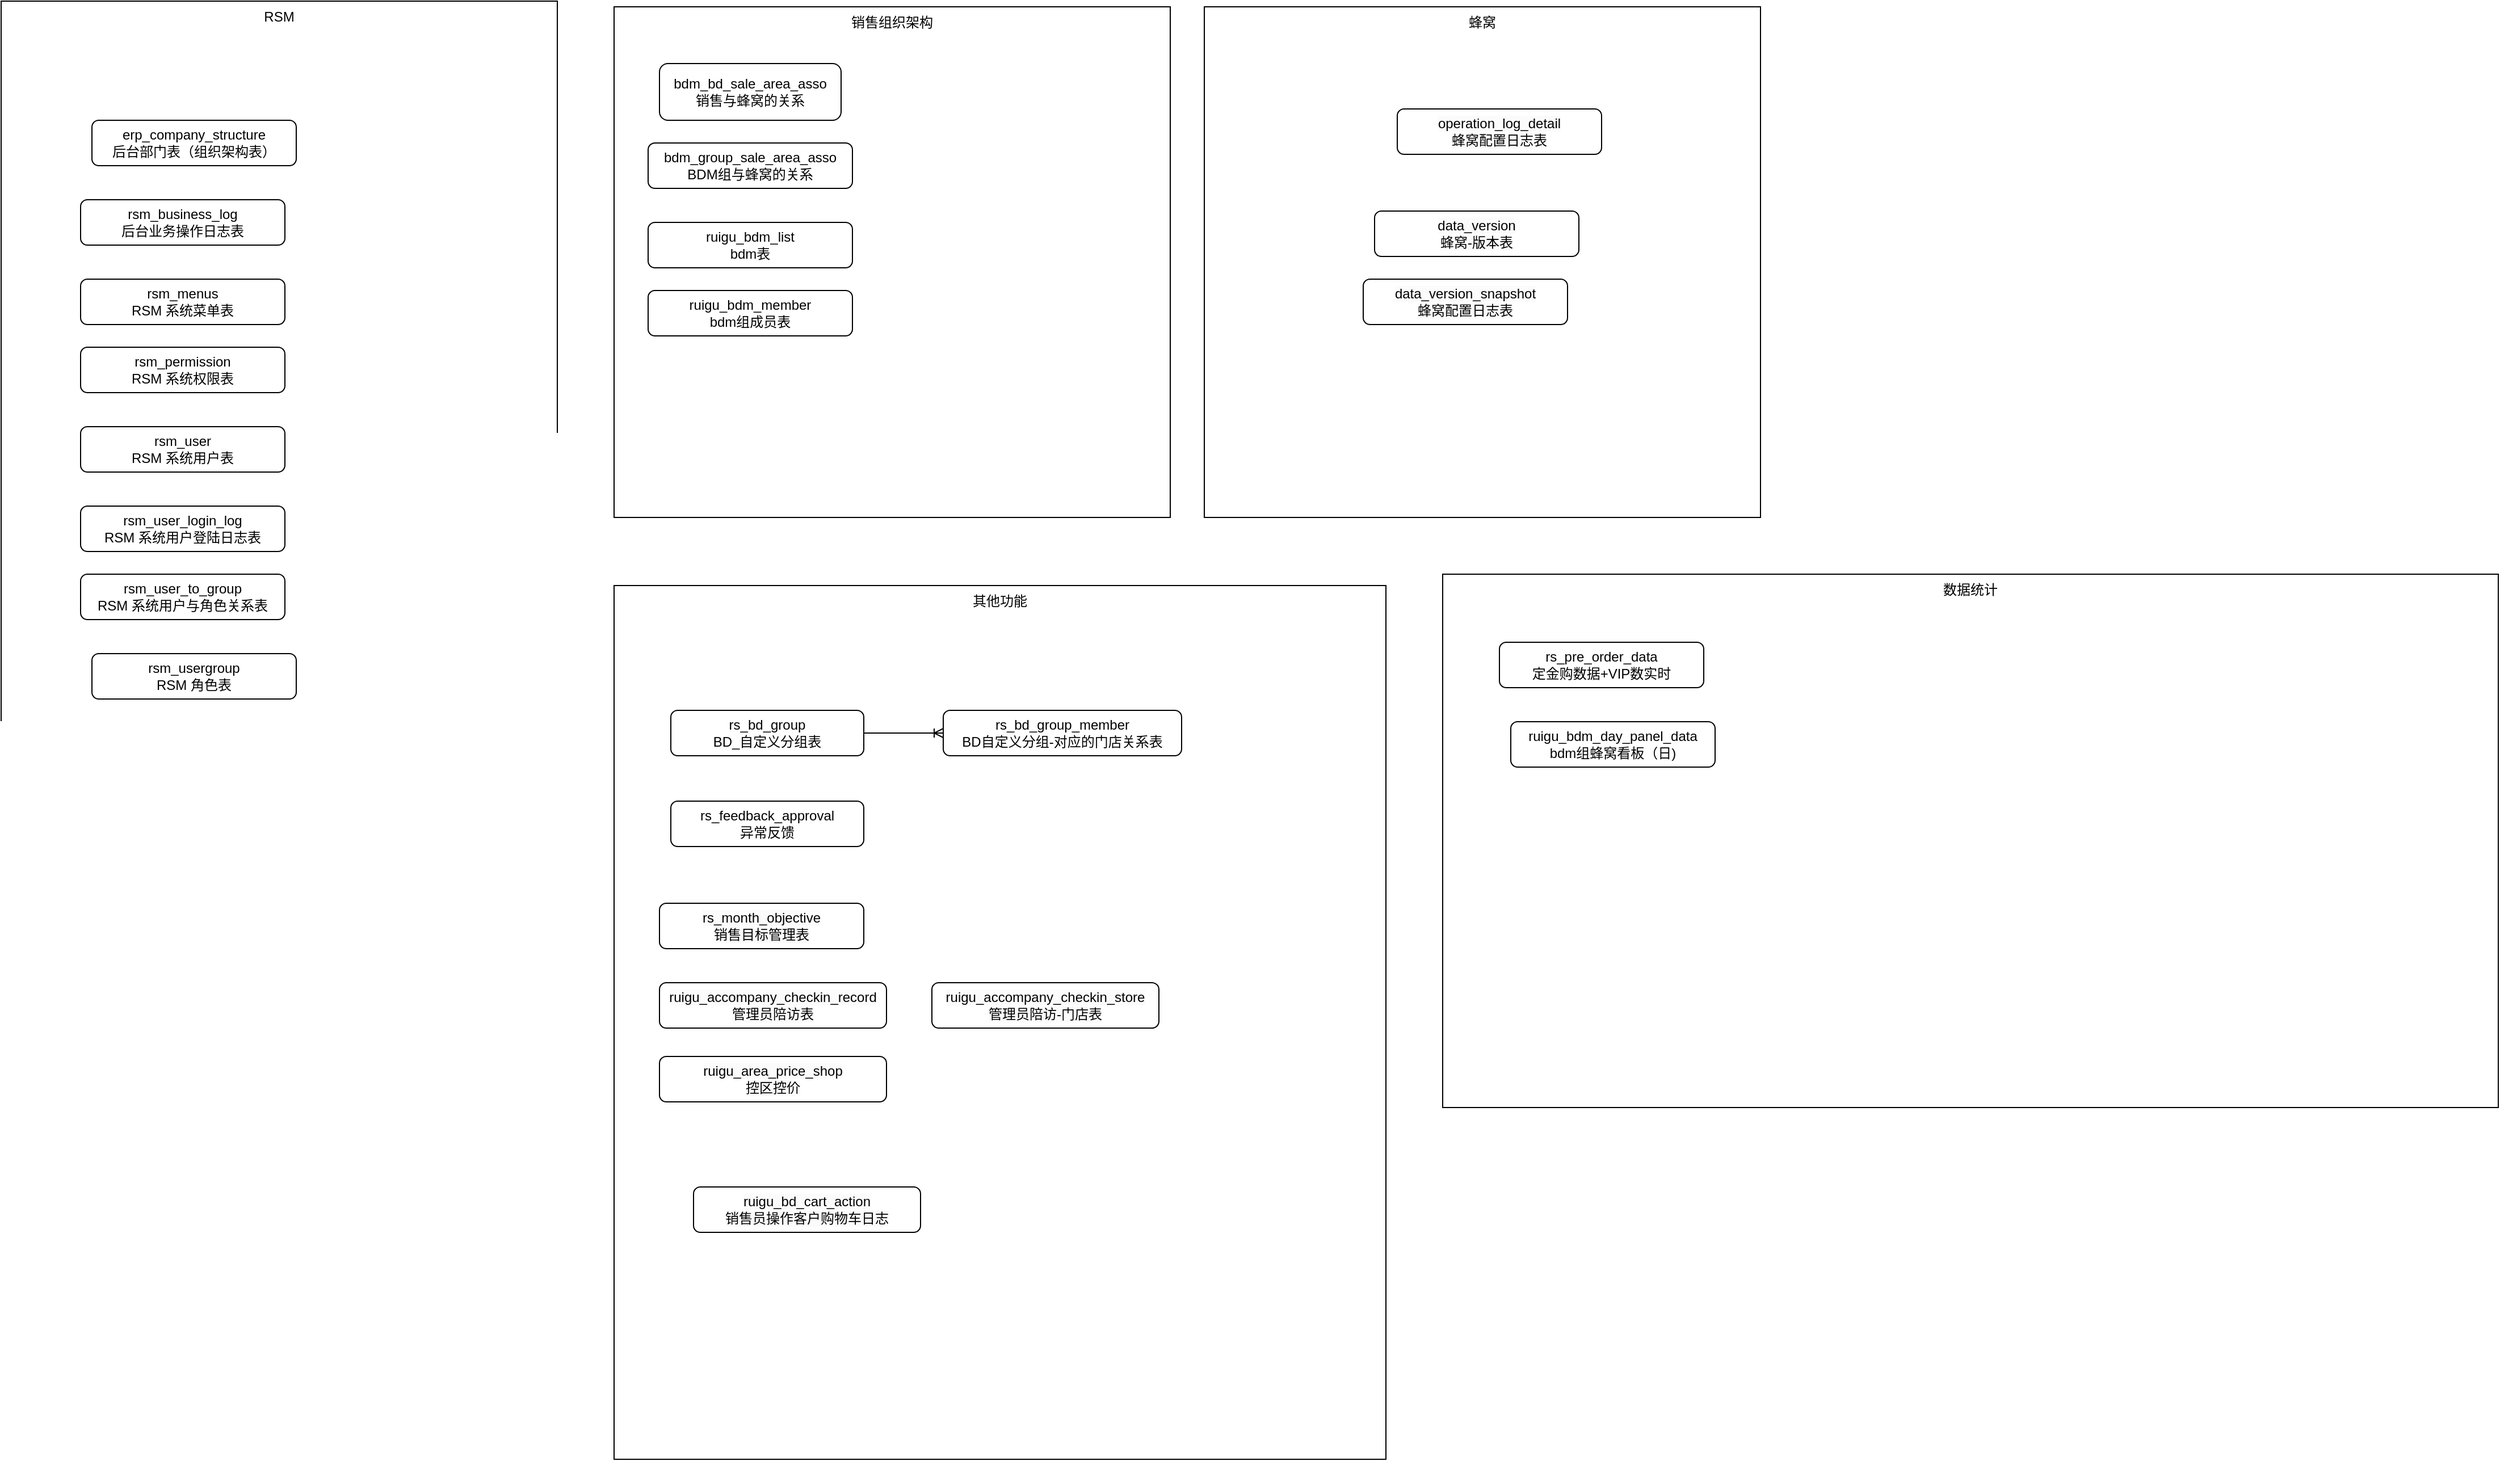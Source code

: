 <mxfile version="24.7.7">
  <diagram id="R2lEEEUBdFMjLlhIrx00" name="Page-1">
    <mxGraphModel dx="1272" dy="2130" grid="1" gridSize="10" guides="1" tooltips="1" connect="1" arrows="1" fold="1" page="1" pageScale="1" pageWidth="850" pageHeight="1100" math="0" shadow="0" extFonts="Permanent Marker^https://fonts.googleapis.com/css?family=Permanent+Marker">
      <root>
        <mxCell id="0" />
        <mxCell id="1" parent="0" />
        <mxCell id="voOGj-463A1Rn_cRMt4_-20" value="RSM" style="rounded=0;whiteSpace=wrap;html=1;verticalAlign=top;" parent="1" vertex="1">
          <mxGeometry x="20" y="-255" width="490" height="930" as="geometry" />
        </mxCell>
        <mxCell id="voOGj-463A1Rn_cRMt4_-18" value="蜂窝" style="rounded=0;whiteSpace=wrap;html=1;verticalAlign=top;" parent="1" vertex="1">
          <mxGeometry x="1080" y="-250" width="490" height="450" as="geometry" />
        </mxCell>
        <mxCell id="voOGj-463A1Rn_cRMt4_-17" value="销售组织架构" style="rounded=0;whiteSpace=wrap;html=1;verticalAlign=top;" parent="1" vertex="1">
          <mxGeometry x="560" y="-250" width="490" height="450" as="geometry" />
        </mxCell>
        <mxCell id="voOGj-463A1Rn_cRMt4_-10" value="其他功能" style="rounded=0;whiteSpace=wrap;html=1;verticalAlign=top;" parent="1" vertex="1">
          <mxGeometry x="560" y="260" width="680" height="770" as="geometry" />
        </mxCell>
        <mxCell id="pBtrlKyEKU45YTtjNklL-4" value="bdm_bd_sale_area_asso&lt;br&gt;销售与蜂窝的关系" style="rounded=1;whiteSpace=wrap;html=1;" parent="1" vertex="1">
          <mxGeometry x="600" y="-200" width="160" height="50" as="geometry" />
        </mxCell>
        <mxCell id="pBtrlKyEKU45YTtjNklL-7" value="bdm_group_sale_area_asso&lt;br&gt;BDM组与蜂窝的关系" style="rounded=1;whiteSpace=wrap;html=1;" parent="1" vertex="1">
          <mxGeometry x="590" y="-130" width="180" height="40" as="geometry" />
        </mxCell>
        <mxCell id="pBtrlKyEKU45YTtjNklL-8" value="erp_company_structure&lt;br&gt;后台部门表（组织架构表）" style="rounded=1;whiteSpace=wrap;html=1;" parent="1" vertex="1">
          <mxGeometry x="100" y="-150" width="180" height="40" as="geometry" />
        </mxCell>
        <mxCell id="voOGj-463A1Rn_cRMt4_-2" value="&lt;span style=&quot;color: rgb(0, 0, 0); font-family: Helvetica; font-size: 12px; font-style: normal; font-variant-ligatures: normal; font-variant-caps: normal; font-weight: 400; letter-spacing: normal; orphans: 2; text-align: left; text-indent: 0px; text-transform: none; widows: 2; word-spacing: 0px; -webkit-text-stroke-width: 0px; white-space: normal; background-color: rgb(251, 251, 251); text-decoration-thickness: initial; text-decoration-style: initial; text-decoration-color: initial; display: inline !important; float: none;&quot;&gt;operation_log_detail&lt;br&gt;蜂窝配置日志表&lt;/span&gt;" style="rounded=1;whiteSpace=wrap;html=1;" parent="1" vertex="1">
          <mxGeometry x="1250" y="-160" width="180" height="40" as="geometry" />
        </mxCell>
        <mxCell id="voOGj-463A1Rn_cRMt4_-3" value="&lt;span style=&quot;color: rgb(0, 0, 0); font-family: Helvetica; font-size: 12px; font-style: normal; font-variant-ligatures: normal; font-variant-caps: normal; font-weight: 400; letter-spacing: normal; orphans: 2; text-align: left; text-indent: 0px; text-transform: none; widows: 2; word-spacing: 0px; -webkit-text-stroke-width: 0px; white-space: normal; background-color: rgb(251, 251, 251); text-decoration-thickness: initial; text-decoration-style: initial; text-decoration-color: initial; display: inline !important; float: none;&quot;&gt;data_version&lt;br&gt;蜂窝-版本表&lt;/span&gt;" style="rounded=1;whiteSpace=wrap;html=1;" parent="1" vertex="1">
          <mxGeometry x="1230" y="-70" width="180" height="40" as="geometry" />
        </mxCell>
        <mxCell id="voOGj-463A1Rn_cRMt4_-4" value="&lt;span style=&quot;color: rgb(0, 0, 0); font-family: Helvetica; font-size: 12px; font-style: normal; font-variant-ligatures: normal; font-variant-caps: normal; font-weight: 400; letter-spacing: normal; orphans: 2; text-align: left; text-indent: 0px; text-transform: none; widows: 2; word-spacing: 0px; -webkit-text-stroke-width: 0px; white-space: normal; background-color: rgb(251, 251, 251); text-decoration-thickness: initial; text-decoration-style: initial; text-decoration-color: initial; display: inline !important; float: none;&quot;&gt;data_version_snapshot&lt;br&gt;蜂窝配置日志表&lt;/span&gt;" style="rounded=1;whiteSpace=wrap;html=1;" parent="1" vertex="1">
          <mxGeometry x="1220" y="-10" width="180" height="40" as="geometry" />
        </mxCell>
        <mxCell id="voOGj-463A1Rn_cRMt4_-6" value="rs_bd_group&lt;br&gt;BD_自定义分组表" style="rounded=1;whiteSpace=wrap;html=1;" parent="1" vertex="1">
          <mxGeometry x="610" y="370" width="170" height="40" as="geometry" />
        </mxCell>
        <mxCell id="voOGj-463A1Rn_cRMt4_-7" value="rs_bd_group_member&lt;br&gt;BD自定义分组-对应的门店关系表" style="rounded=1;whiteSpace=wrap;html=1;" parent="1" vertex="1">
          <mxGeometry x="850" y="370" width="210" height="40" as="geometry" />
        </mxCell>
        <mxCell id="voOGj-463A1Rn_cRMt4_-8" value="rs_feedback_approval&lt;br&gt;异常反馈" style="rounded=1;whiteSpace=wrap;html=1;" parent="1" vertex="1">
          <mxGeometry x="610" y="450" width="170" height="40" as="geometry" />
        </mxCell>
        <mxCell id="voOGj-463A1Rn_cRMt4_-12" value="" style="edgeStyle=entityRelationEdgeStyle;fontSize=12;html=1;endArrow=ERoneToMany;rounded=0;entryX=0;entryY=0.5;entryDx=0;entryDy=0;" parent="1" target="voOGj-463A1Rn_cRMt4_-7" edge="1">
          <mxGeometry width="100" height="100" relative="1" as="geometry">
            <mxPoint x="780" y="390" as="sourcePoint" />
            <mxPoint x="880" y="290" as="targetPoint" />
          </mxGeometry>
        </mxCell>
        <mxCell id="voOGj-463A1Rn_cRMt4_-13" value="数据统计" style="rounded=0;whiteSpace=wrap;html=1;verticalAlign=top;" parent="1" vertex="1">
          <mxGeometry x="1290" y="250" width="930" height="470" as="geometry" />
        </mxCell>
        <mxCell id="voOGj-463A1Rn_cRMt4_-16" value="&lt;span style=&quot;color: rgb(0, 0, 0); font-family: Helvetica; font-size: 12px; font-style: normal; font-variant-ligatures: normal; font-variant-caps: normal; font-weight: 400; letter-spacing: normal; orphans: 2; text-align: left; text-indent: 0px; text-transform: none; widows: 2; word-spacing: 0px; -webkit-text-stroke-width: 0px; white-space: normal; background-color: rgb(251, 251, 251); text-decoration-thickness: initial; text-decoration-style: initial; text-decoration-color: initial; display: inline !important; float: none;&quot;&gt;rs_month_objective&lt;br&gt;销售目标管理表&lt;/span&gt;" style="rounded=1;whiteSpace=wrap;html=1;" parent="1" vertex="1">
          <mxGeometry x="600" y="540" width="180" height="40" as="geometry" />
        </mxCell>
        <mxCell id="Gd0TqJua__JsBvtMM09T-1" value="rs_pre_order_data&lt;br&gt;定金购数据+VIP数实时" style="rounded=1;whiteSpace=wrap;html=1;" vertex="1" parent="1">
          <mxGeometry x="1340" y="310" width="180" height="40" as="geometry" />
        </mxCell>
        <mxCell id="Gd0TqJua__JsBvtMM09T-2" value="rsm_business_log&lt;br&gt;后台业务操作日志表" style="rounded=1;whiteSpace=wrap;html=1;" vertex="1" parent="1">
          <mxGeometry x="90" y="-80" width="180" height="40" as="geometry" />
        </mxCell>
        <mxCell id="Gd0TqJua__JsBvtMM09T-3" value="rsm_menus&lt;br&gt;RSM 系统菜单表" style="rounded=1;whiteSpace=wrap;html=1;" vertex="1" parent="1">
          <mxGeometry x="90" y="-10" width="180" height="40" as="geometry" />
        </mxCell>
        <mxCell id="Gd0TqJua__JsBvtMM09T-4" value="rsm_permission&lt;br&gt;RSM 系统权限表" style="rounded=1;whiteSpace=wrap;html=1;" vertex="1" parent="1">
          <mxGeometry x="90" y="50" width="180" height="40" as="geometry" />
        </mxCell>
        <mxCell id="Gd0TqJua__JsBvtMM09T-5" value="rsm_user&lt;br&gt;RSM 系统用户表" style="rounded=1;whiteSpace=wrap;html=1;" vertex="1" parent="1">
          <mxGeometry x="90" y="120" width="180" height="40" as="geometry" />
        </mxCell>
        <mxCell id="Gd0TqJua__JsBvtMM09T-6" value="rsm_user_login_log&lt;br&gt;RSM 系统用户登陆日志表" style="rounded=1;whiteSpace=wrap;html=1;" vertex="1" parent="1">
          <mxGeometry x="90" y="190" width="180" height="40" as="geometry" />
        </mxCell>
        <mxCell id="Gd0TqJua__JsBvtMM09T-7" value="rsm_user_to_group&lt;br&gt;RSM 系统用户与角色关系表" style="rounded=1;whiteSpace=wrap;html=1;" vertex="1" parent="1">
          <mxGeometry x="90" y="250" width="180" height="40" as="geometry" />
        </mxCell>
        <mxCell id="Gd0TqJua__JsBvtMM09T-8" value="rsm_usergroup&lt;br&gt;RSM 角色表" style="rounded=1;whiteSpace=wrap;html=1;" vertex="1" parent="1">
          <mxGeometry x="100" y="320" width="180" height="40" as="geometry" />
        </mxCell>
        <mxCell id="Gd0TqJua__JsBvtMM09T-9" value="&lt;span style=&quot;color: rgb(0, 0, 0); font-family: Helvetica; font-size: 12px; font-style: normal; font-variant-ligatures: normal; font-variant-caps: normal; font-weight: 400; letter-spacing: normal; orphans: 2; text-align: left; text-indent: 0px; text-transform: none; widows: 2; word-spacing: 0px; -webkit-text-stroke-width: 0px; white-space: normal; background-color: rgb(251, 251, 251); text-decoration-thickness: initial; text-decoration-style: initial; text-decoration-color: initial; display: inline !important; float: none;&quot;&gt;ruigu_accompany_checkin_record&lt;br&gt;管理员陪访表&lt;/span&gt;" style="rounded=1;whiteSpace=wrap;html=1;" vertex="1" parent="1">
          <mxGeometry x="600" y="610" width="200" height="40" as="geometry" />
        </mxCell>
        <mxCell id="Gd0TqJua__JsBvtMM09T-10" value="&lt;span style=&quot;color: rgb(0, 0, 0); font-family: Helvetica; font-size: 12px; font-style: normal; font-variant-ligatures: normal; font-variant-caps: normal; font-weight: 400; letter-spacing: normal; orphans: 2; text-align: left; text-indent: 0px; text-transform: none; widows: 2; word-spacing: 0px; -webkit-text-stroke-width: 0px; white-space: normal; background-color: rgb(251, 251, 251); text-decoration-thickness: initial; text-decoration-style: initial; text-decoration-color: initial; display: inline !important; float: none;&quot;&gt;ruigu_accompany_checkin_store&lt;br&gt;管理员陪访-门店表&lt;/span&gt;" style="rounded=1;whiteSpace=wrap;html=1;" vertex="1" parent="1">
          <mxGeometry x="840" y="610" width="200" height="40" as="geometry" />
        </mxCell>
        <mxCell id="Gd0TqJua__JsBvtMM09T-11" value="&lt;span style=&quot;color: rgb(0, 0, 0); font-family: Helvetica; font-size: 12px; font-style: normal; font-variant-ligatures: normal; font-variant-caps: normal; font-weight: 400; letter-spacing: normal; orphans: 2; text-align: left; text-indent: 0px; text-transform: none; widows: 2; word-spacing: 0px; -webkit-text-stroke-width: 0px; white-space: normal; background-color: rgb(251, 251, 251); text-decoration-thickness: initial; text-decoration-style: initial; text-decoration-color: initial; display: inline !important; float: none;&quot;&gt;ruigu_area_price_shop&lt;br&gt;控区控价&lt;/span&gt;" style="rounded=1;whiteSpace=wrap;html=1;" vertex="1" parent="1">
          <mxGeometry x="600" y="675" width="200" height="40" as="geometry" />
        </mxCell>
        <mxCell id="Gd0TqJua__JsBvtMM09T-16" value="&lt;span style=&quot;color: rgb(0, 0, 0); font-family: Helvetica; font-size: 12px; font-style: normal; font-variant-ligatures: normal; font-variant-caps: normal; font-weight: 400; letter-spacing: normal; orphans: 2; text-align: left; text-indent: 0px; text-transform: none; widows: 2; word-spacing: 0px; -webkit-text-stroke-width: 0px; white-space: normal; background-color: rgb(251, 251, 251); text-decoration-thickness: initial; text-decoration-style: initial; text-decoration-color: initial; display: inline !important; float: none;&quot;&gt;ruigu_bd_cart_action&lt;br&gt;销售员操作客户购物车日志&lt;/span&gt;" style="rounded=1;whiteSpace=wrap;html=1;" vertex="1" parent="1">
          <mxGeometry x="630" y="790" width="200" height="40" as="geometry" />
        </mxCell>
        <mxCell id="Gd0TqJua__JsBvtMM09T-17" value="ruigu_bdm_day_panel_data&lt;div&gt;bdm组蜂窝看板（日)&lt;br&gt;&lt;/div&gt;" style="rounded=1;whiteSpace=wrap;html=1;" vertex="1" parent="1">
          <mxGeometry x="1350" y="380" width="180" height="40" as="geometry" />
        </mxCell>
        <mxCell id="Gd0TqJua__JsBvtMM09T-18" value="ruigu_bdm_list&lt;br&gt;bdm表" style="rounded=1;whiteSpace=wrap;html=1;" vertex="1" parent="1">
          <mxGeometry x="590" y="-60" width="180" height="40" as="geometry" />
        </mxCell>
        <mxCell id="Gd0TqJua__JsBvtMM09T-19" value="ruigu_bdm_member&lt;br&gt;bdm组成员表" style="rounded=1;whiteSpace=wrap;html=1;" vertex="1" parent="1">
          <mxGeometry x="590" width="180" height="40" as="geometry" />
        </mxCell>
      </root>
    </mxGraphModel>
  </diagram>
</mxfile>
